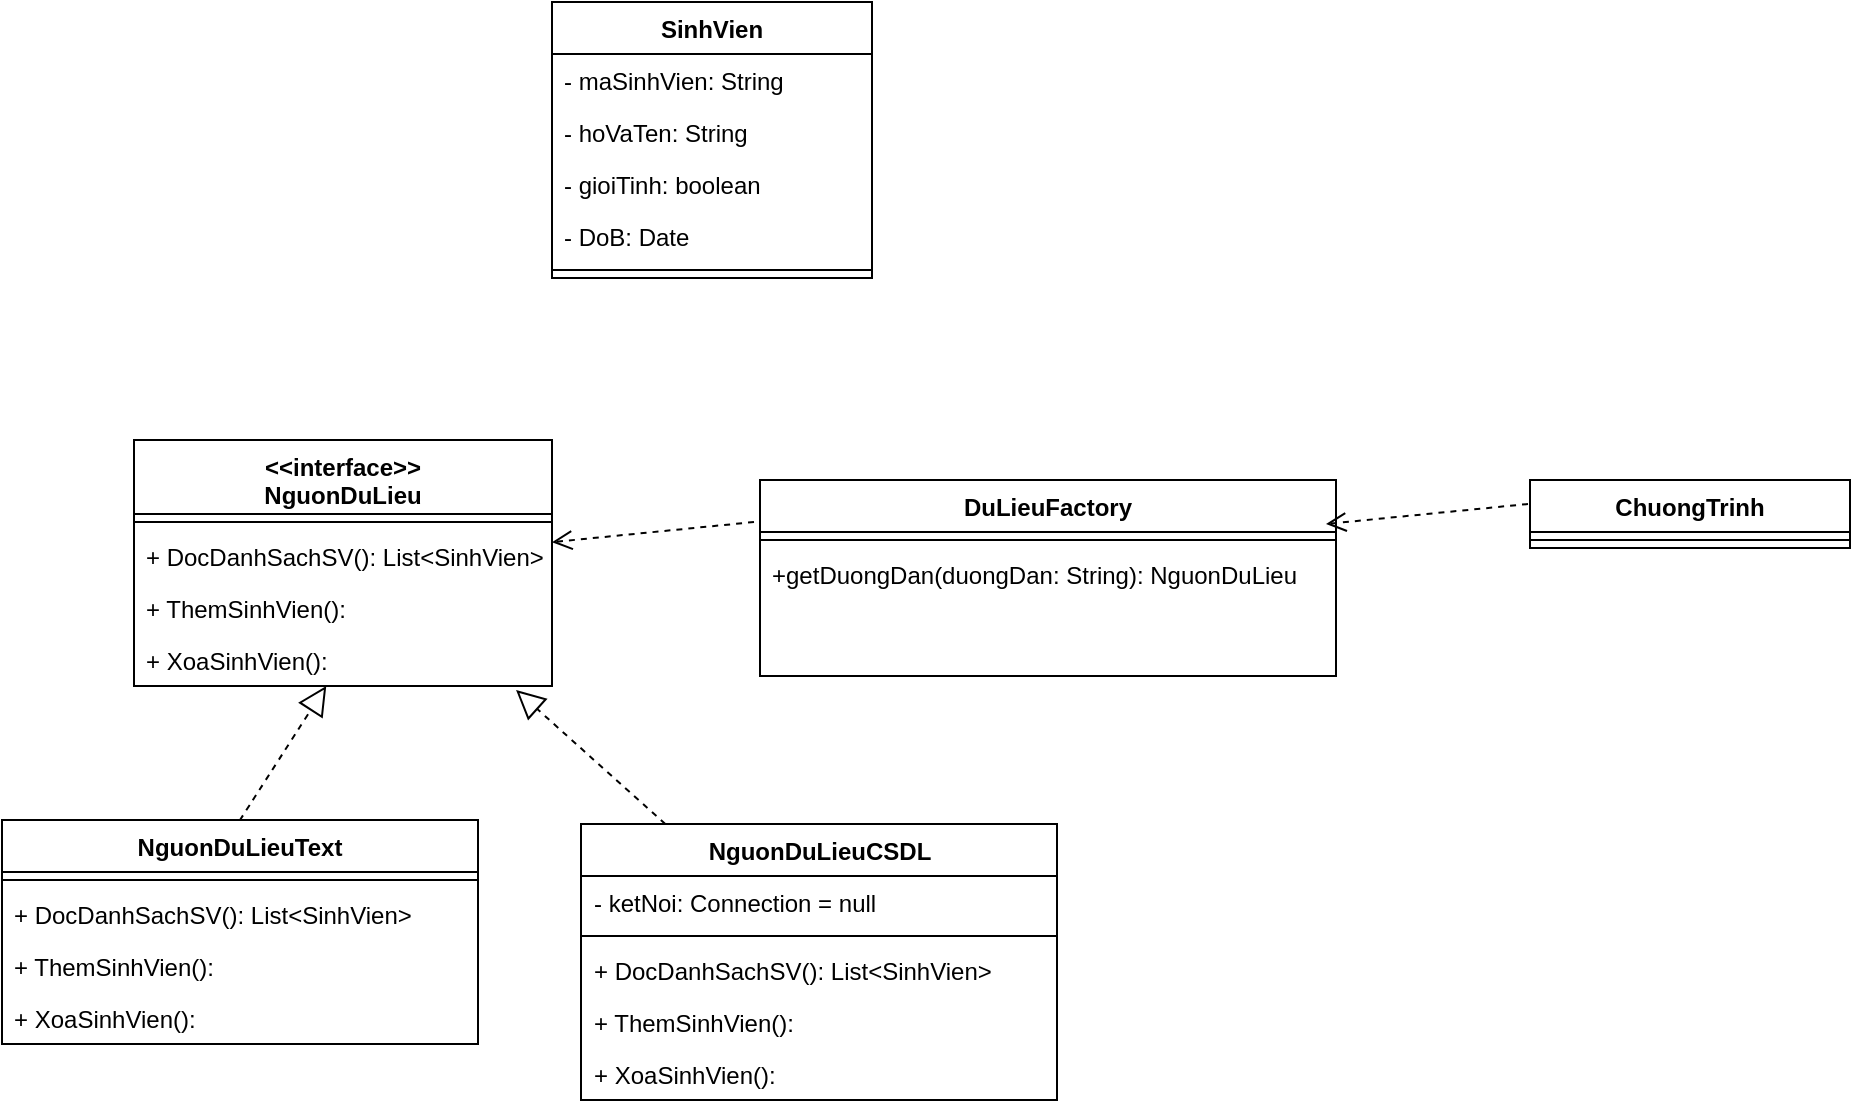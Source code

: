 <mxfile version="26.1.1">
  <diagram id="cUmGp28WbRSEVlJZua6L" name="Trang-1">
    <mxGraphModel dx="1946" dy="1196" grid="0" gridSize="10" guides="1" tooltips="1" connect="1" arrows="1" fold="1" page="0" pageScale="1" pageWidth="827" pageHeight="1169" math="0" shadow="0">
      <root>
        <mxCell id="0" />
        <mxCell id="1" parent="0" />
        <mxCell id="qJYBStE6dOYVAiHWNiwp-14" value="&amp;lt;&amp;lt;interface&amp;gt;&amp;gt;&lt;div&gt;NguonDuLieu&lt;/div&gt;" style="swimlane;fontStyle=1;align=center;verticalAlign=top;childLayout=stackLayout;horizontal=1;startSize=37;horizontalStack=0;resizeParent=1;resizeParentMax=0;resizeLast=0;collapsible=1;marginBottom=0;whiteSpace=wrap;html=1;" parent="1" vertex="1">
          <mxGeometry x="-72" y="180" width="209" height="123" as="geometry" />
        </mxCell>
        <mxCell id="qJYBStE6dOYVAiHWNiwp-16" value="" style="line;strokeWidth=1;fillColor=none;align=left;verticalAlign=middle;spacingTop=-1;spacingLeft=3;spacingRight=3;rotatable=0;labelPosition=right;points=[];portConstraint=eastwest;strokeColor=inherit;" parent="qJYBStE6dOYVAiHWNiwp-14" vertex="1">
          <mxGeometry y="37" width="209" height="8" as="geometry" />
        </mxCell>
        <mxCell id="qJYBStE6dOYVAiHWNiwp-17" value="+ DocDanhSachSV(): List&amp;lt;SinhVien&amp;gt;&lt;div&gt;&lt;br&gt;&lt;/div&gt;" style="text;strokeColor=none;fillColor=none;align=left;verticalAlign=top;spacingLeft=4;spacingRight=4;overflow=hidden;rotatable=0;points=[[0,0.5],[1,0.5]];portConstraint=eastwest;whiteSpace=wrap;html=1;" parent="qJYBStE6dOYVAiHWNiwp-14" vertex="1">
          <mxGeometry y="45" width="209" height="26" as="geometry" />
        </mxCell>
        <mxCell id="qJYBStE6dOYVAiHWNiwp-19" value="+ ThemSinhVien():" style="text;strokeColor=none;fillColor=none;align=left;verticalAlign=top;spacingLeft=4;spacingRight=4;overflow=hidden;rotatable=0;points=[[0,0.5],[1,0.5]];portConstraint=eastwest;whiteSpace=wrap;html=1;" parent="qJYBStE6dOYVAiHWNiwp-14" vertex="1">
          <mxGeometry y="71" width="209" height="26" as="geometry" />
        </mxCell>
        <mxCell id="qJYBStE6dOYVAiHWNiwp-20" value="+ XoaSinhVien():" style="text;strokeColor=none;fillColor=none;align=left;verticalAlign=top;spacingLeft=4;spacingRight=4;overflow=hidden;rotatable=0;points=[[0,0.5],[1,0.5]];portConstraint=eastwest;whiteSpace=wrap;html=1;" parent="qJYBStE6dOYVAiHWNiwp-14" vertex="1">
          <mxGeometry y="97" width="209" height="26" as="geometry" />
        </mxCell>
        <mxCell id="qJYBStE6dOYVAiHWNiwp-21" value="NguonDuLieuText" style="swimlane;fontStyle=1;align=center;verticalAlign=top;childLayout=stackLayout;horizontal=1;startSize=26;horizontalStack=0;resizeParent=1;resizeParentMax=0;resizeLast=0;collapsible=1;marginBottom=0;whiteSpace=wrap;html=1;" parent="1" vertex="1">
          <mxGeometry x="-138" y="370" width="238" height="112" as="geometry" />
        </mxCell>
        <mxCell id="qJYBStE6dOYVAiHWNiwp-23" value="" style="line;strokeWidth=1;fillColor=none;align=left;verticalAlign=middle;spacingTop=-1;spacingLeft=3;spacingRight=3;rotatable=0;labelPosition=right;points=[];portConstraint=eastwest;strokeColor=inherit;" parent="qJYBStE6dOYVAiHWNiwp-21" vertex="1">
          <mxGeometry y="26" width="238" height="8" as="geometry" />
        </mxCell>
        <mxCell id="qJYBStE6dOYVAiHWNiwp-29" value="+ DocDanhSachSV(): List&amp;lt;SinhVien&amp;gt;&lt;div&gt;&lt;br&gt;&lt;/div&gt;" style="text;strokeColor=none;fillColor=none;align=left;verticalAlign=top;spacingLeft=4;spacingRight=4;overflow=hidden;rotatable=0;points=[[0,0.5],[1,0.5]];portConstraint=eastwest;whiteSpace=wrap;html=1;" parent="qJYBStE6dOYVAiHWNiwp-21" vertex="1">
          <mxGeometry y="34" width="238" height="26" as="geometry" />
        </mxCell>
        <mxCell id="qJYBStE6dOYVAiHWNiwp-30" value="+ ThemSinhVien():" style="text;strokeColor=none;fillColor=none;align=left;verticalAlign=top;spacingLeft=4;spacingRight=4;overflow=hidden;rotatable=0;points=[[0,0.5],[1,0.5]];portConstraint=eastwest;whiteSpace=wrap;html=1;" parent="qJYBStE6dOYVAiHWNiwp-21" vertex="1">
          <mxGeometry y="60" width="238" height="26" as="geometry" />
        </mxCell>
        <mxCell id="qJYBStE6dOYVAiHWNiwp-31" value="+ XoaSinhVien():" style="text;strokeColor=none;fillColor=none;align=left;verticalAlign=top;spacingLeft=4;spacingRight=4;overflow=hidden;rotatable=0;points=[[0,0.5],[1,0.5]];portConstraint=eastwest;whiteSpace=wrap;html=1;" parent="qJYBStE6dOYVAiHWNiwp-21" vertex="1">
          <mxGeometry y="86" width="238" height="26" as="geometry" />
        </mxCell>
        <mxCell id="qJYBStE6dOYVAiHWNiwp-26" value="" style="endArrow=block;dashed=1;endFill=0;endSize=12;html=1;rounded=0;fontSize=12;curved=1;exitX=0.5;exitY=0;exitDx=0;exitDy=0;" parent="1" source="qJYBStE6dOYVAiHWNiwp-21" target="qJYBStE6dOYVAiHWNiwp-20" edge="1">
          <mxGeometry width="160" relative="1" as="geometry">
            <mxPoint x="-87" y="378" as="sourcePoint" />
            <mxPoint x="73" y="378" as="targetPoint" />
          </mxGeometry>
        </mxCell>
        <mxCell id="qJYBStE6dOYVAiHWNiwp-32" value="SinhVien&lt;div&gt;&lt;br&gt;&lt;/div&gt;" style="swimlane;fontStyle=1;align=center;verticalAlign=top;childLayout=stackLayout;horizontal=1;startSize=26;horizontalStack=0;resizeParent=1;resizeParentMax=0;resizeLast=0;collapsible=1;marginBottom=0;whiteSpace=wrap;html=1;" parent="1" vertex="1">
          <mxGeometry x="137" y="-39" width="160" height="138" as="geometry" />
        </mxCell>
        <mxCell id="qJYBStE6dOYVAiHWNiwp-33" value="- maSinhVien: String" style="text;strokeColor=none;fillColor=none;align=left;verticalAlign=top;spacingLeft=4;spacingRight=4;overflow=hidden;rotatable=0;points=[[0,0.5],[1,0.5]];portConstraint=eastwest;whiteSpace=wrap;html=1;" parent="qJYBStE6dOYVAiHWNiwp-32" vertex="1">
          <mxGeometry y="26" width="160" height="26" as="geometry" />
        </mxCell>
        <mxCell id="qJYBStE6dOYVAiHWNiwp-38" value="- hoVaTen: String" style="text;strokeColor=none;fillColor=none;align=left;verticalAlign=top;spacingLeft=4;spacingRight=4;overflow=hidden;rotatable=0;points=[[0,0.5],[1,0.5]];portConstraint=eastwest;whiteSpace=wrap;html=1;" parent="qJYBStE6dOYVAiHWNiwp-32" vertex="1">
          <mxGeometry y="52" width="160" height="26" as="geometry" />
        </mxCell>
        <mxCell id="qJYBStE6dOYVAiHWNiwp-37" value="- gioiTinh: boolean" style="text;strokeColor=none;fillColor=none;align=left;verticalAlign=top;spacingLeft=4;spacingRight=4;overflow=hidden;rotatable=0;points=[[0,0.5],[1,0.5]];portConstraint=eastwest;whiteSpace=wrap;html=1;" parent="qJYBStE6dOYVAiHWNiwp-32" vertex="1">
          <mxGeometry y="78" width="160" height="26" as="geometry" />
        </mxCell>
        <mxCell id="qJYBStE6dOYVAiHWNiwp-36" value="- DoB: Date" style="text;strokeColor=none;fillColor=none;align=left;verticalAlign=top;spacingLeft=4;spacingRight=4;overflow=hidden;rotatable=0;points=[[0,0.5],[1,0.5]];portConstraint=eastwest;whiteSpace=wrap;html=1;" parent="qJYBStE6dOYVAiHWNiwp-32" vertex="1">
          <mxGeometry y="104" width="160" height="26" as="geometry" />
        </mxCell>
        <mxCell id="qJYBStE6dOYVAiHWNiwp-34" value="" style="line;strokeWidth=1;fillColor=none;align=left;verticalAlign=middle;spacingTop=-1;spacingLeft=3;spacingRight=3;rotatable=0;labelPosition=right;points=[];portConstraint=eastwest;strokeColor=inherit;" parent="qJYBStE6dOYVAiHWNiwp-32" vertex="1">
          <mxGeometry y="130" width="160" height="8" as="geometry" />
        </mxCell>
        <mxCell id="qJYBStE6dOYVAiHWNiwp-39" value="NguonDuLieuCSDL&lt;div&gt;&lt;br&gt;&lt;/div&gt;" style="swimlane;fontStyle=1;align=center;verticalAlign=top;childLayout=stackLayout;horizontal=1;startSize=26;horizontalStack=0;resizeParent=1;resizeParentMax=0;resizeLast=0;collapsible=1;marginBottom=0;whiteSpace=wrap;html=1;" parent="1" vertex="1">
          <mxGeometry x="151.5" y="372" width="238" height="138" as="geometry" />
        </mxCell>
        <mxCell id="qJYBStE6dOYVAiHWNiwp-45" value="- ketNoi: Connection = null" style="text;strokeColor=none;fillColor=none;align=left;verticalAlign=top;spacingLeft=4;spacingRight=4;overflow=hidden;rotatable=0;points=[[0,0.5],[1,0.5]];portConstraint=eastwest;whiteSpace=wrap;html=1;" parent="qJYBStE6dOYVAiHWNiwp-39" vertex="1">
          <mxGeometry y="26" width="238" height="26" as="geometry" />
        </mxCell>
        <mxCell id="qJYBStE6dOYVAiHWNiwp-41" value="" style="line;strokeWidth=1;fillColor=none;align=left;verticalAlign=middle;spacingTop=-1;spacingLeft=3;spacingRight=3;rotatable=0;labelPosition=right;points=[];portConstraint=eastwest;strokeColor=inherit;" parent="qJYBStE6dOYVAiHWNiwp-39" vertex="1">
          <mxGeometry y="52" width="238" height="8" as="geometry" />
        </mxCell>
        <mxCell id="qJYBStE6dOYVAiHWNiwp-42" value="+ DocDanhSachSV(): List&amp;lt;SinhVien&amp;gt;&lt;div&gt;&lt;br&gt;&lt;/div&gt;" style="text;strokeColor=none;fillColor=none;align=left;verticalAlign=top;spacingLeft=4;spacingRight=4;overflow=hidden;rotatable=0;points=[[0,0.5],[1,0.5]];portConstraint=eastwest;whiteSpace=wrap;html=1;" parent="qJYBStE6dOYVAiHWNiwp-39" vertex="1">
          <mxGeometry y="60" width="238" height="26" as="geometry" />
        </mxCell>
        <mxCell id="qJYBStE6dOYVAiHWNiwp-43" value="+ ThemSinhVien():" style="text;strokeColor=none;fillColor=none;align=left;verticalAlign=top;spacingLeft=4;spacingRight=4;overflow=hidden;rotatable=0;points=[[0,0.5],[1,0.5]];portConstraint=eastwest;whiteSpace=wrap;html=1;" parent="qJYBStE6dOYVAiHWNiwp-39" vertex="1">
          <mxGeometry y="86" width="238" height="26" as="geometry" />
        </mxCell>
        <mxCell id="qJYBStE6dOYVAiHWNiwp-44" value="+ XoaSinhVien():" style="text;strokeColor=none;fillColor=none;align=left;verticalAlign=top;spacingLeft=4;spacingRight=4;overflow=hidden;rotatable=0;points=[[0,0.5],[1,0.5]];portConstraint=eastwest;whiteSpace=wrap;html=1;" parent="qJYBStE6dOYVAiHWNiwp-39" vertex="1">
          <mxGeometry y="112" width="238" height="26" as="geometry" />
        </mxCell>
        <mxCell id="qJYBStE6dOYVAiHWNiwp-47" value="" style="endArrow=block;dashed=1;endFill=0;endSize=12;html=1;rounded=0;fontSize=12;curved=1;entryX=0.914;entryY=1.077;entryDx=0;entryDy=0;entryPerimeter=0;" parent="1" source="qJYBStE6dOYVAiHWNiwp-39" target="qJYBStE6dOYVAiHWNiwp-20" edge="1">
          <mxGeometry width="160" relative="1" as="geometry">
            <mxPoint x="43" y="472" as="sourcePoint" />
            <mxPoint x="110" y="286" as="targetPoint" />
          </mxGeometry>
        </mxCell>
        <mxCell id="qJYBStE6dOYVAiHWNiwp-52" value="DuLieuFactory&lt;div&gt;&lt;br&gt;&lt;/div&gt;" style="swimlane;fontStyle=1;align=center;verticalAlign=top;childLayout=stackLayout;horizontal=1;startSize=26;horizontalStack=0;resizeParent=1;resizeParentMax=0;resizeLast=0;collapsible=1;marginBottom=0;whiteSpace=wrap;html=1;" parent="1" vertex="1">
          <mxGeometry x="241" y="200" width="288" height="98" as="geometry" />
        </mxCell>
        <mxCell id="qJYBStE6dOYVAiHWNiwp-54" value="" style="line;strokeWidth=1;fillColor=none;align=left;verticalAlign=middle;spacingTop=-1;spacingLeft=3;spacingRight=3;rotatable=0;labelPosition=right;points=[];portConstraint=eastwest;strokeColor=inherit;" parent="qJYBStE6dOYVAiHWNiwp-52" vertex="1">
          <mxGeometry y="26" width="288" height="8" as="geometry" />
        </mxCell>
        <mxCell id="qJYBStE6dOYVAiHWNiwp-55" value="+getDuongDan(duongDan: String): NguonDuLieu" style="text;strokeColor=none;fillColor=none;align=left;verticalAlign=top;spacingLeft=4;spacingRight=4;overflow=hidden;rotatable=0;points=[[0,0.5],[1,0.5]];portConstraint=eastwest;whiteSpace=wrap;html=1;" parent="qJYBStE6dOYVAiHWNiwp-52" vertex="1">
          <mxGeometry y="34" width="288" height="64" as="geometry" />
        </mxCell>
        <mxCell id="qJYBStE6dOYVAiHWNiwp-56" value="" style="html=1;verticalAlign=bottom;endArrow=open;dashed=1;endSize=8;curved=0;rounded=0;fontSize=12;" parent="1" target="qJYBStE6dOYVAiHWNiwp-14" edge="1">
          <mxGeometry relative="1" as="geometry">
            <mxPoint x="238" y="221" as="sourcePoint" />
            <mxPoint x="158" y="186" as="targetPoint" />
          </mxGeometry>
        </mxCell>
        <mxCell id="qJYBStE6dOYVAiHWNiwp-58" value="ChuongTrinh&lt;div&gt;&lt;br&gt;&lt;/div&gt;" style="swimlane;fontStyle=1;align=center;verticalAlign=top;childLayout=stackLayout;horizontal=1;startSize=26;horizontalStack=0;resizeParent=1;resizeParentMax=0;resizeLast=0;collapsible=1;marginBottom=0;whiteSpace=wrap;html=1;" parent="1" vertex="1">
          <mxGeometry x="626" y="200" width="160" height="34" as="geometry" />
        </mxCell>
        <mxCell id="qJYBStE6dOYVAiHWNiwp-60" value="" style="line;strokeWidth=1;fillColor=none;align=left;verticalAlign=middle;spacingTop=-1;spacingLeft=3;spacingRight=3;rotatable=0;labelPosition=right;points=[];portConstraint=eastwest;strokeColor=inherit;" parent="qJYBStE6dOYVAiHWNiwp-58" vertex="1">
          <mxGeometry y="26" width="160" height="8" as="geometry" />
        </mxCell>
        <mxCell id="qJYBStE6dOYVAiHWNiwp-62" value="" style="html=1;verticalAlign=bottom;endArrow=open;dashed=1;endSize=8;curved=0;rounded=0;fontSize=12;" parent="1" edge="1">
          <mxGeometry relative="1" as="geometry">
            <mxPoint x="625" y="212" as="sourcePoint" />
            <mxPoint x="524" y="222" as="targetPoint" />
          </mxGeometry>
        </mxCell>
      </root>
    </mxGraphModel>
  </diagram>
</mxfile>
